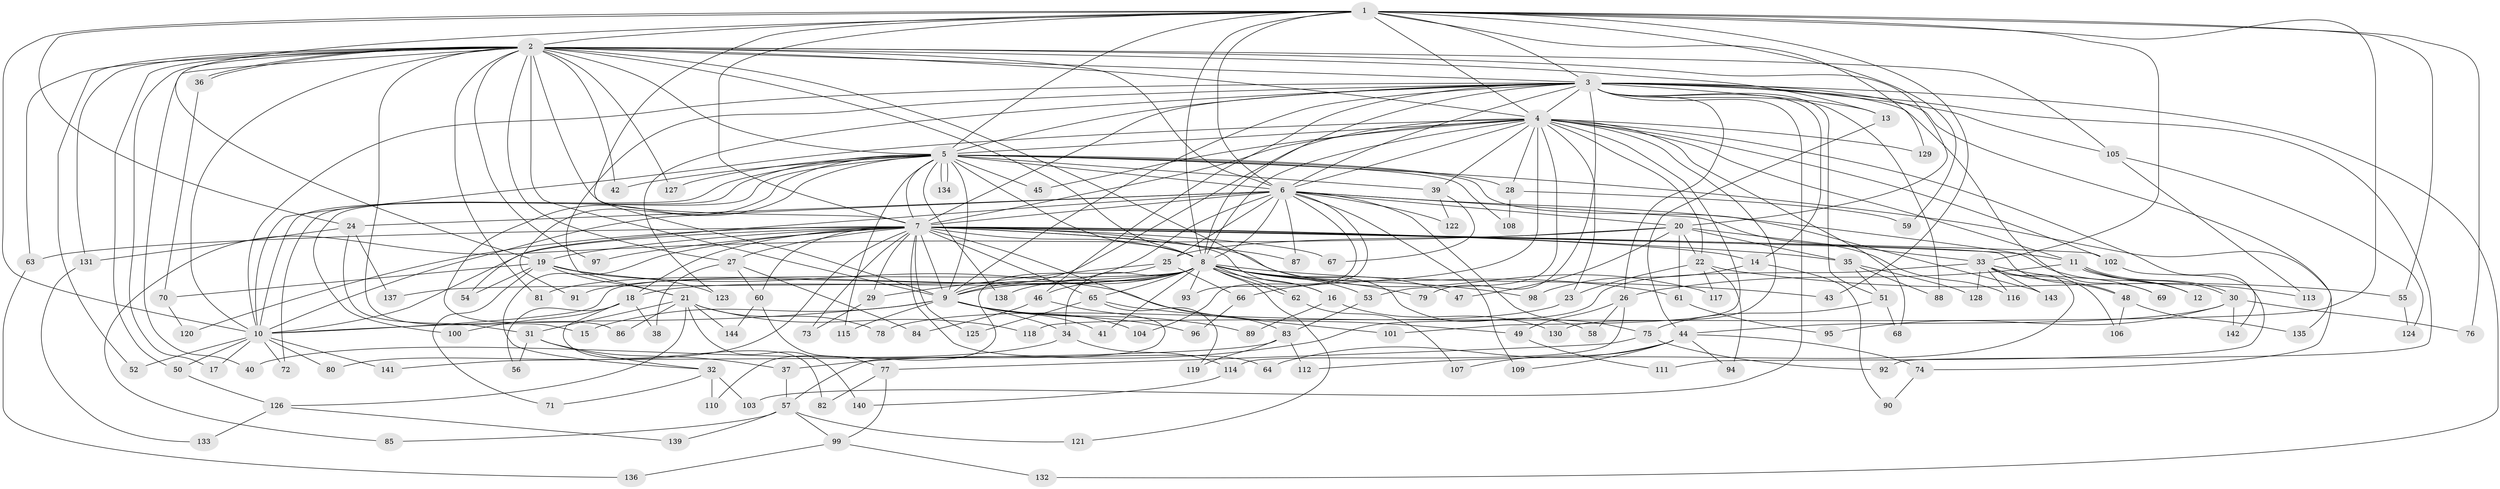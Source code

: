 // Generated by graph-tools (version 1.1) at 2025/46/03/09/25 04:46:19]
// undirected, 144 vertices, 313 edges
graph export_dot {
graph [start="1"]
  node [color=gray90,style=filled];
  1;
  2;
  3;
  4;
  5;
  6;
  7;
  8;
  9;
  10;
  11;
  12;
  13;
  14;
  15;
  16;
  17;
  18;
  19;
  20;
  21;
  22;
  23;
  24;
  25;
  26;
  27;
  28;
  29;
  30;
  31;
  32;
  33;
  34;
  35;
  36;
  37;
  38;
  39;
  40;
  41;
  42;
  43;
  44;
  45;
  46;
  47;
  48;
  49;
  50;
  51;
  52;
  53;
  54;
  55;
  56;
  57;
  58;
  59;
  60;
  61;
  62;
  63;
  64;
  65;
  66;
  67;
  68;
  69;
  70;
  71;
  72;
  73;
  74;
  75;
  76;
  77;
  78;
  79;
  80;
  81;
  82;
  83;
  84;
  85;
  86;
  87;
  88;
  89;
  90;
  91;
  92;
  93;
  94;
  95;
  96;
  97;
  98;
  99;
  100;
  101;
  102;
  103;
  104;
  105;
  106;
  107;
  108;
  109;
  110;
  111;
  112;
  113;
  114;
  115;
  116;
  117;
  118;
  119;
  120;
  121;
  122;
  123;
  124;
  125;
  126;
  127;
  128;
  129;
  130;
  131;
  132;
  133;
  134;
  135;
  136;
  137;
  138;
  139;
  140;
  141;
  142;
  143;
  144;
  1 -- 2;
  1 -- 3;
  1 -- 4;
  1 -- 5;
  1 -- 6;
  1 -- 7;
  1 -- 8;
  1 -- 9;
  1 -- 10;
  1 -- 19;
  1 -- 24;
  1 -- 33;
  1 -- 43;
  1 -- 55;
  1 -- 59;
  1 -- 76;
  1 -- 118;
  1 -- 129;
  2 -- 3;
  2 -- 4;
  2 -- 5;
  2 -- 6;
  2 -- 7;
  2 -- 8;
  2 -- 9;
  2 -- 10;
  2 -- 13;
  2 -- 15;
  2 -- 17;
  2 -- 20;
  2 -- 27;
  2 -- 36;
  2 -- 36;
  2 -- 40;
  2 -- 42;
  2 -- 50;
  2 -- 52;
  2 -- 58;
  2 -- 63;
  2 -- 81;
  2 -- 97;
  2 -- 105;
  2 -- 127;
  2 -- 131;
  3 -- 4;
  3 -- 5;
  3 -- 6;
  3 -- 7;
  3 -- 8;
  3 -- 9;
  3 -- 10;
  3 -- 13;
  3 -- 14;
  3 -- 21;
  3 -- 26;
  3 -- 46;
  3 -- 51;
  3 -- 69;
  3 -- 79;
  3 -- 88;
  3 -- 92;
  3 -- 103;
  3 -- 105;
  3 -- 123;
  3 -- 132;
  3 -- 135;
  4 -- 5;
  4 -- 6;
  4 -- 7;
  4 -- 8;
  4 -- 9;
  4 -- 10;
  4 -- 11;
  4 -- 22;
  4 -- 23;
  4 -- 28;
  4 -- 39;
  4 -- 45;
  4 -- 53;
  4 -- 66;
  4 -- 68;
  4 -- 101;
  4 -- 102;
  4 -- 129;
  4 -- 130;
  4 -- 142;
  5 -- 6;
  5 -- 7;
  5 -- 8;
  5 -- 9;
  5 -- 10;
  5 -- 28;
  5 -- 39;
  5 -- 42;
  5 -- 45;
  5 -- 72;
  5 -- 74;
  5 -- 86;
  5 -- 91;
  5 -- 100;
  5 -- 108;
  5 -- 115;
  5 -- 127;
  5 -- 134;
  5 -- 134;
  5 -- 138;
  5 -- 143;
  6 -- 7;
  6 -- 8;
  6 -- 9;
  6 -- 10;
  6 -- 12;
  6 -- 20;
  6 -- 24;
  6 -- 25;
  6 -- 54;
  6 -- 75;
  6 -- 87;
  6 -- 93;
  6 -- 104;
  6 -- 109;
  6 -- 116;
  6 -- 122;
  7 -- 8;
  7 -- 9;
  7 -- 10;
  7 -- 11;
  7 -- 14;
  7 -- 16;
  7 -- 18;
  7 -- 19;
  7 -- 27;
  7 -- 29;
  7 -- 32;
  7 -- 35;
  7 -- 48;
  7 -- 60;
  7 -- 63;
  7 -- 64;
  7 -- 65;
  7 -- 67;
  7 -- 73;
  7 -- 80;
  7 -- 83;
  7 -- 87;
  7 -- 97;
  7 -- 102;
  7 -- 117;
  7 -- 120;
  7 -- 125;
  8 -- 9;
  8 -- 10;
  8 -- 16;
  8 -- 18;
  8 -- 34;
  8 -- 41;
  8 -- 43;
  8 -- 46;
  8 -- 47;
  8 -- 53;
  8 -- 61;
  8 -- 62;
  8 -- 62;
  8 -- 65;
  8 -- 79;
  8 -- 81;
  8 -- 91;
  8 -- 93;
  8 -- 98;
  8 -- 121;
  8 -- 137;
  8 -- 138;
  9 -- 10;
  9 -- 15;
  9 -- 34;
  9 -- 41;
  9 -- 89;
  9 -- 96;
  9 -- 104;
  9 -- 115;
  10 -- 17;
  10 -- 50;
  10 -- 52;
  10 -- 72;
  10 -- 80;
  10 -- 141;
  11 -- 12;
  11 -- 26;
  11 -- 30;
  11 -- 30;
  11 -- 113;
  13 -- 44;
  14 -- 90;
  14 -- 98;
  16 -- 89;
  16 -- 130;
  18 -- 38;
  18 -- 56;
  18 -- 82;
  18 -- 100;
  19 -- 21;
  19 -- 49;
  19 -- 54;
  19 -- 70;
  19 -- 71;
  19 -- 123;
  20 -- 22;
  20 -- 25;
  20 -- 33;
  20 -- 35;
  20 -- 47;
  20 -- 61;
  20 -- 85;
  21 -- 31;
  21 -- 78;
  21 -- 86;
  21 -- 118;
  21 -- 126;
  21 -- 140;
  21 -- 144;
  22 -- 23;
  22 -- 55;
  22 -- 94;
  22 -- 117;
  23 -- 78;
  24 -- 31;
  24 -- 131;
  24 -- 137;
  25 -- 29;
  25 -- 66;
  25 -- 110;
  26 -- 49;
  26 -- 58;
  26 -- 114;
  27 -- 38;
  27 -- 60;
  27 -- 84;
  28 -- 59;
  28 -- 108;
  29 -- 73;
  30 -- 44;
  30 -- 76;
  30 -- 95;
  30 -- 142;
  31 -- 32;
  31 -- 37;
  31 -- 56;
  32 -- 71;
  32 -- 103;
  32 -- 110;
  33 -- 37;
  33 -- 48;
  33 -- 69;
  33 -- 106;
  33 -- 112;
  33 -- 116;
  33 -- 128;
  33 -- 143;
  34 -- 40;
  34 -- 114;
  35 -- 51;
  35 -- 88;
  35 -- 128;
  36 -- 70;
  37 -- 57;
  39 -- 67;
  39 -- 122;
  44 -- 64;
  44 -- 74;
  44 -- 94;
  44 -- 107;
  44 -- 109;
  46 -- 57;
  46 -- 84;
  48 -- 106;
  48 -- 135;
  49 -- 111;
  50 -- 126;
  51 -- 68;
  51 -- 75;
  53 -- 83;
  55 -- 124;
  57 -- 85;
  57 -- 99;
  57 -- 121;
  57 -- 139;
  60 -- 77;
  60 -- 144;
  61 -- 95;
  62 -- 107;
  63 -- 136;
  65 -- 101;
  65 -- 119;
  65 -- 125;
  66 -- 96;
  70 -- 120;
  74 -- 90;
  75 -- 77;
  75 -- 92;
  77 -- 82;
  77 -- 99;
  83 -- 112;
  83 -- 119;
  83 -- 141;
  99 -- 132;
  99 -- 136;
  102 -- 111;
  105 -- 113;
  105 -- 124;
  114 -- 140;
  126 -- 133;
  126 -- 139;
  131 -- 133;
}
